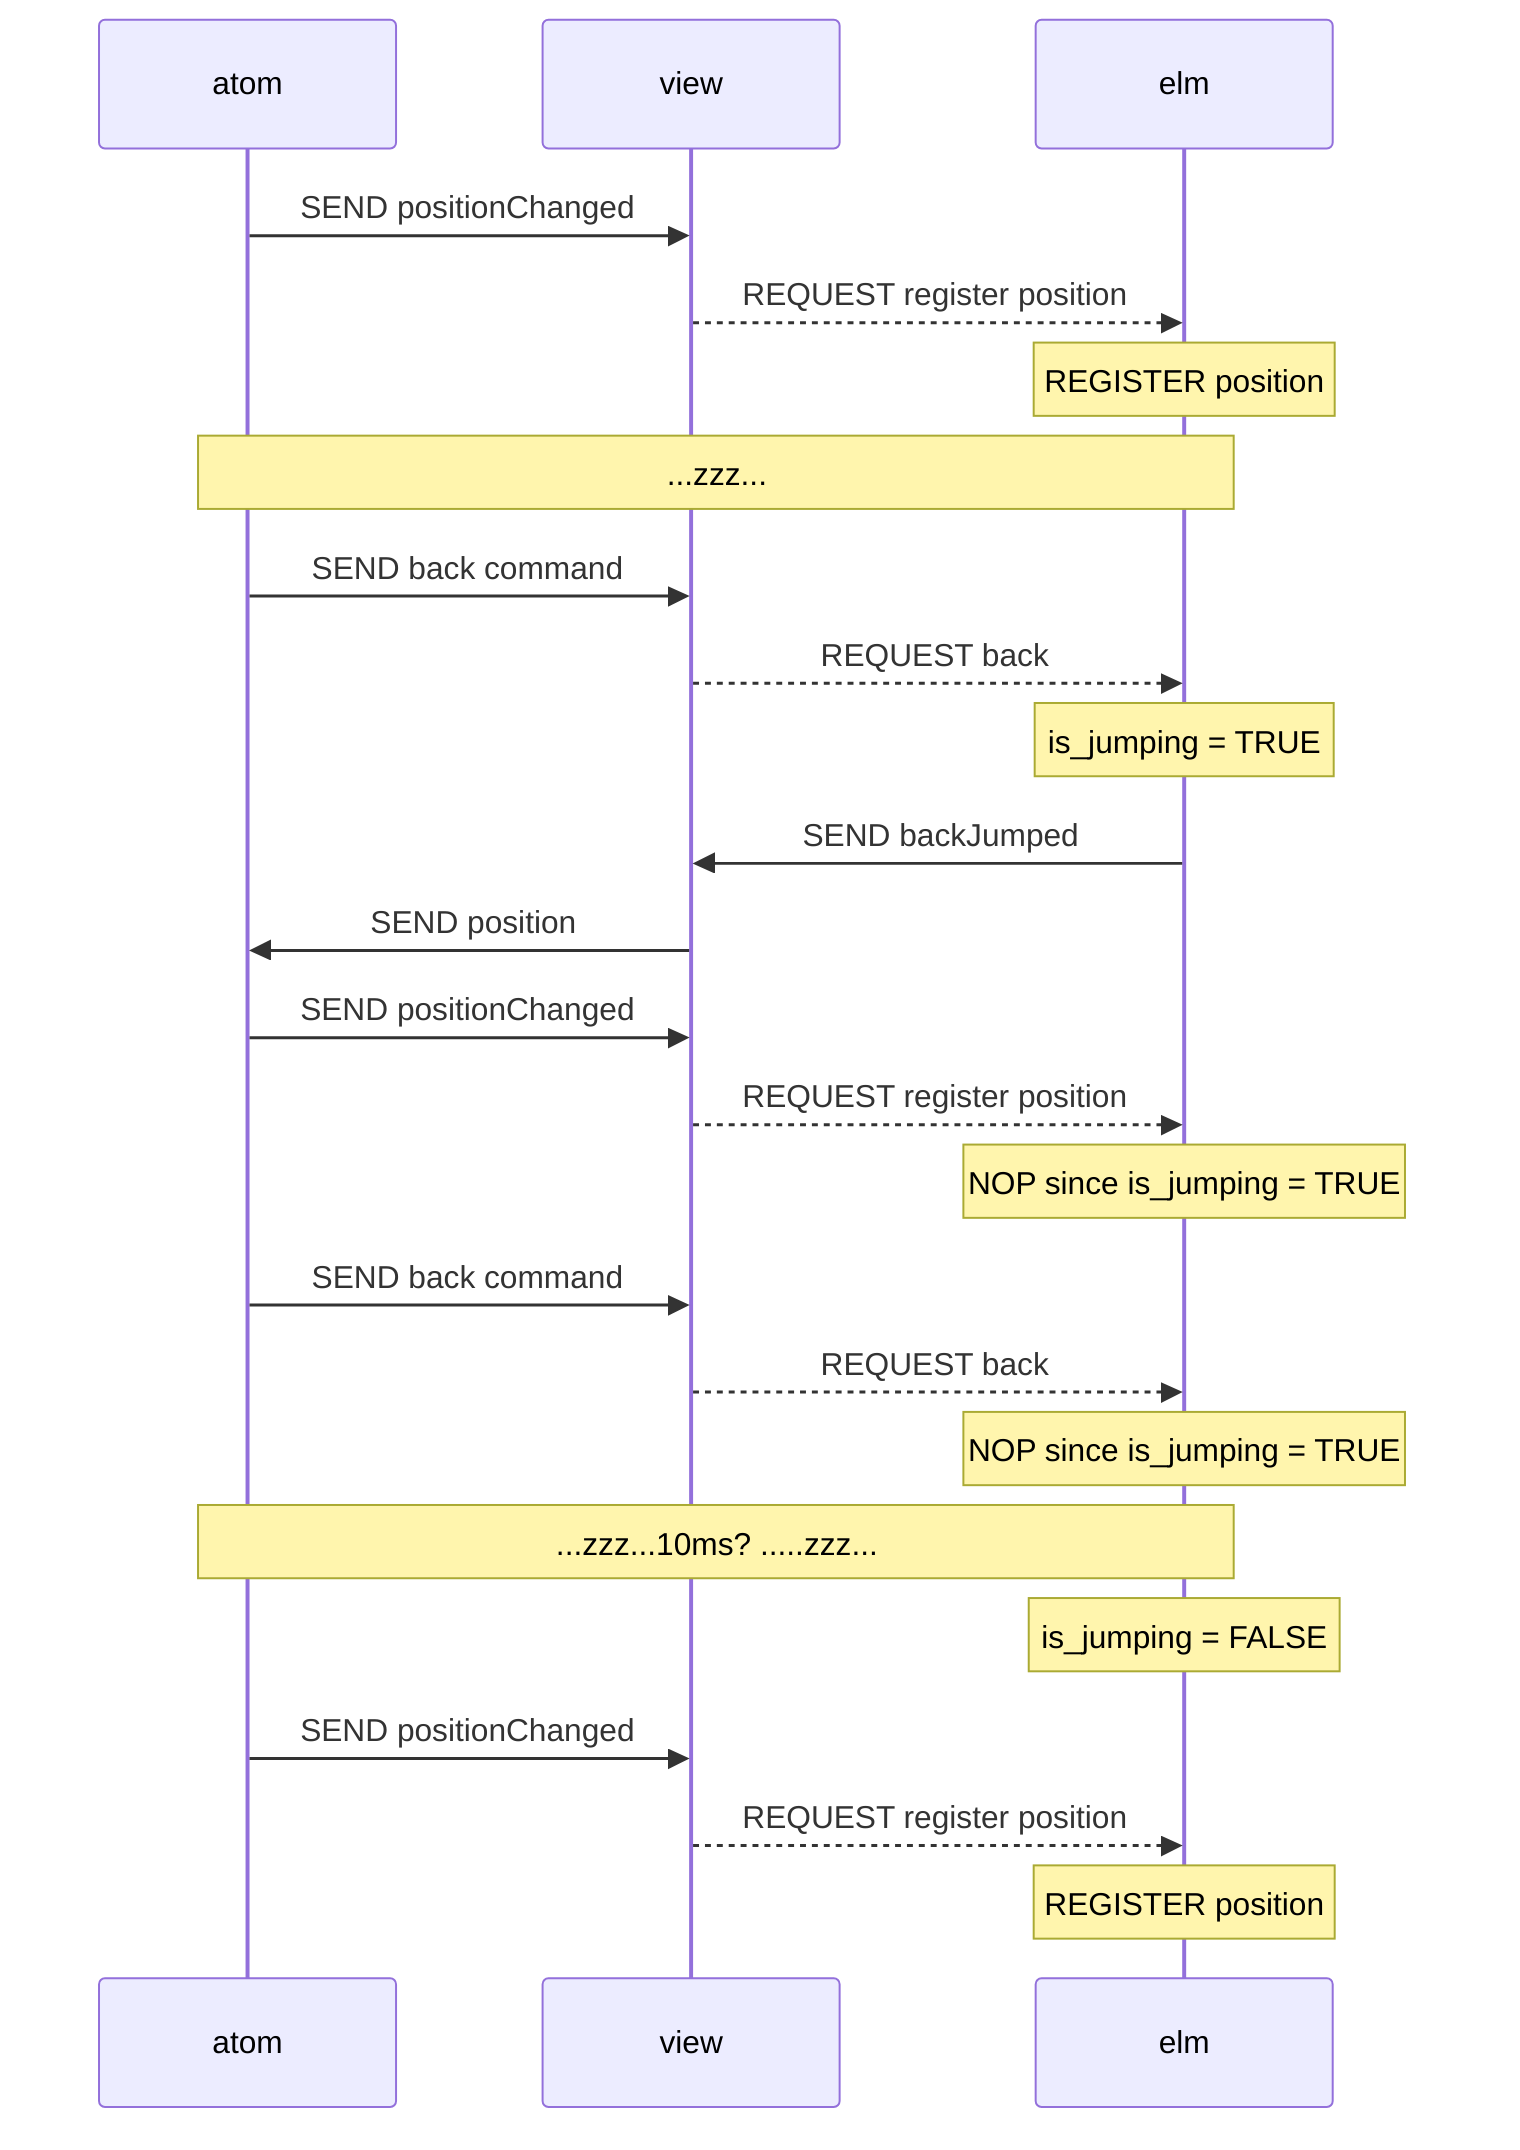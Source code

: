 sequenceDiagram
    participant atom
    participant view
    participant elm
    atom->>view: SEND positionChanged
    view-->>elm: REQUEST register position
    Note over elm: REGISTER position
    Note over atom,elm: ...zzz...
    atom->>view: SEND back command
    view-->>elm: REQUEST back
    Note over elm: is_jumping = TRUE
    elm->>view: SEND backJumped
    view->>atom: SEND position
    atom->>view: SEND positionChanged
    view-->>elm: REQUEST register position
    Note over elm: NOP since is_jumping = TRUE
    atom->>view: SEND back command
    view-->>elm: REQUEST back
    Note over elm: NOP since is_jumping = TRUE
    Note over atom,elm: ...zzz...10ms? .....zzz...
    Note over elm: is_jumping = FALSE
    atom->>view: SEND positionChanged
    view-->>elm: REQUEST register position
    Note over elm: REGISTER position